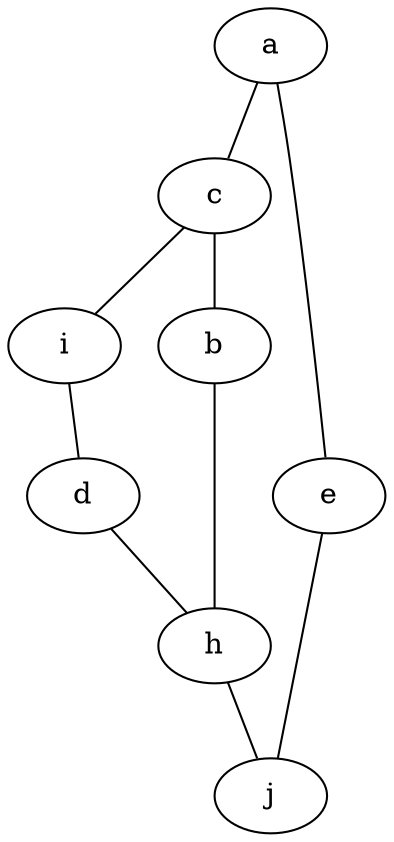 graph {
    a -- c
    a -- e

    c -- i
    c -- b

    e -- j

    i -- d

    b -- h

    d -- h

    h -- j
}

